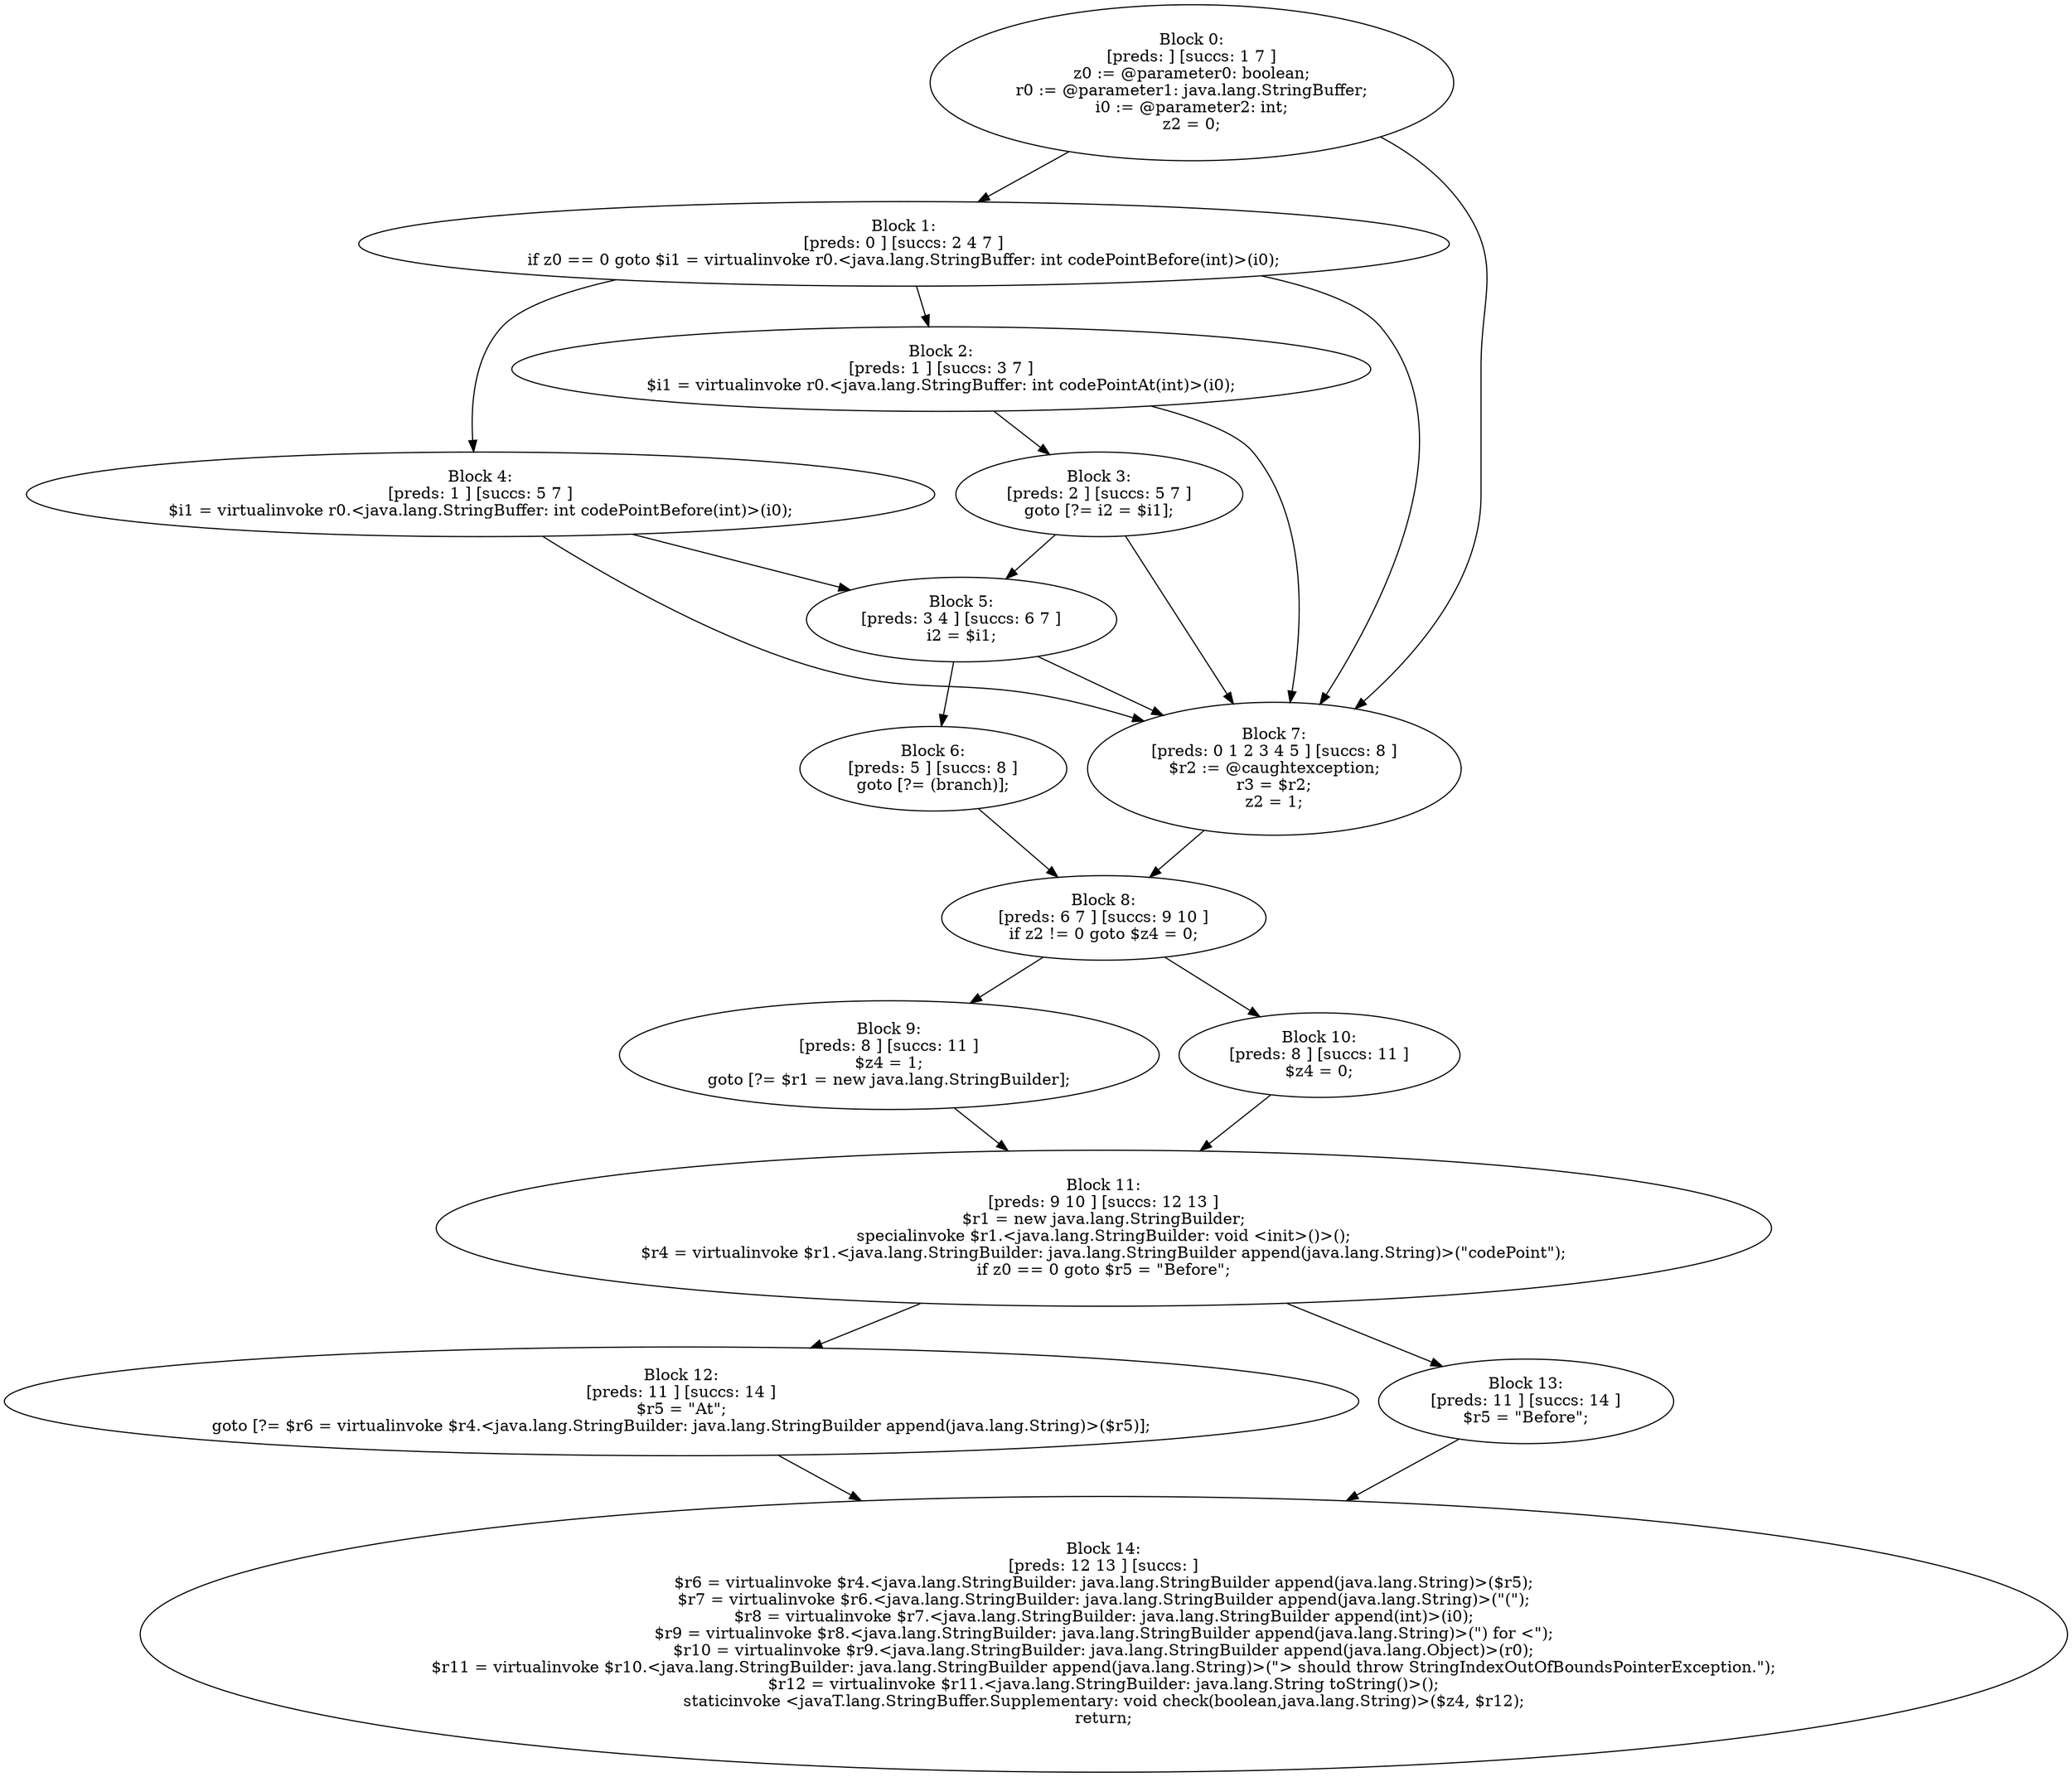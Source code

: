 digraph "unitGraph" {
    "Block 0:
[preds: ] [succs: 1 7 ]
z0 := @parameter0: boolean;
r0 := @parameter1: java.lang.StringBuffer;
i0 := @parameter2: int;
z2 = 0;
"
    "Block 1:
[preds: 0 ] [succs: 2 4 7 ]
if z0 == 0 goto $i1 = virtualinvoke r0.<java.lang.StringBuffer: int codePointBefore(int)>(i0);
"
    "Block 2:
[preds: 1 ] [succs: 3 7 ]
$i1 = virtualinvoke r0.<java.lang.StringBuffer: int codePointAt(int)>(i0);
"
    "Block 3:
[preds: 2 ] [succs: 5 7 ]
goto [?= i2 = $i1];
"
    "Block 4:
[preds: 1 ] [succs: 5 7 ]
$i1 = virtualinvoke r0.<java.lang.StringBuffer: int codePointBefore(int)>(i0);
"
    "Block 5:
[preds: 3 4 ] [succs: 6 7 ]
i2 = $i1;
"
    "Block 6:
[preds: 5 ] [succs: 8 ]
goto [?= (branch)];
"
    "Block 7:
[preds: 0 1 2 3 4 5 ] [succs: 8 ]
$r2 := @caughtexception;
r3 = $r2;
z2 = 1;
"
    "Block 8:
[preds: 6 7 ] [succs: 9 10 ]
if z2 != 0 goto $z4 = 0;
"
    "Block 9:
[preds: 8 ] [succs: 11 ]
$z4 = 1;
goto [?= $r1 = new java.lang.StringBuilder];
"
    "Block 10:
[preds: 8 ] [succs: 11 ]
$z4 = 0;
"
    "Block 11:
[preds: 9 10 ] [succs: 12 13 ]
$r1 = new java.lang.StringBuilder;
specialinvoke $r1.<java.lang.StringBuilder: void <init>()>();
$r4 = virtualinvoke $r1.<java.lang.StringBuilder: java.lang.StringBuilder append(java.lang.String)>(\"codePoint\");
if z0 == 0 goto $r5 = \"Before\";
"
    "Block 12:
[preds: 11 ] [succs: 14 ]
$r5 = \"At\";
goto [?= $r6 = virtualinvoke $r4.<java.lang.StringBuilder: java.lang.StringBuilder append(java.lang.String)>($r5)];
"
    "Block 13:
[preds: 11 ] [succs: 14 ]
$r5 = \"Before\";
"
    "Block 14:
[preds: 12 13 ] [succs: ]
$r6 = virtualinvoke $r4.<java.lang.StringBuilder: java.lang.StringBuilder append(java.lang.String)>($r5);
$r7 = virtualinvoke $r6.<java.lang.StringBuilder: java.lang.StringBuilder append(java.lang.String)>(\"(\");
$r8 = virtualinvoke $r7.<java.lang.StringBuilder: java.lang.StringBuilder append(int)>(i0);
$r9 = virtualinvoke $r8.<java.lang.StringBuilder: java.lang.StringBuilder append(java.lang.String)>(\") for <\");
$r10 = virtualinvoke $r9.<java.lang.StringBuilder: java.lang.StringBuilder append(java.lang.Object)>(r0);
$r11 = virtualinvoke $r10.<java.lang.StringBuilder: java.lang.StringBuilder append(java.lang.String)>(\"> should throw StringIndexOutOfBoundsPointerException.\");
$r12 = virtualinvoke $r11.<java.lang.StringBuilder: java.lang.String toString()>();
staticinvoke <javaT.lang.StringBuffer.Supplementary: void check(boolean,java.lang.String)>($z4, $r12);
return;
"
    "Block 0:
[preds: ] [succs: 1 7 ]
z0 := @parameter0: boolean;
r0 := @parameter1: java.lang.StringBuffer;
i0 := @parameter2: int;
z2 = 0;
"->"Block 1:
[preds: 0 ] [succs: 2 4 7 ]
if z0 == 0 goto $i1 = virtualinvoke r0.<java.lang.StringBuffer: int codePointBefore(int)>(i0);
";
    "Block 0:
[preds: ] [succs: 1 7 ]
z0 := @parameter0: boolean;
r0 := @parameter1: java.lang.StringBuffer;
i0 := @parameter2: int;
z2 = 0;
"->"Block 7:
[preds: 0 1 2 3 4 5 ] [succs: 8 ]
$r2 := @caughtexception;
r3 = $r2;
z2 = 1;
";
    "Block 1:
[preds: 0 ] [succs: 2 4 7 ]
if z0 == 0 goto $i1 = virtualinvoke r0.<java.lang.StringBuffer: int codePointBefore(int)>(i0);
"->"Block 2:
[preds: 1 ] [succs: 3 7 ]
$i1 = virtualinvoke r0.<java.lang.StringBuffer: int codePointAt(int)>(i0);
";
    "Block 1:
[preds: 0 ] [succs: 2 4 7 ]
if z0 == 0 goto $i1 = virtualinvoke r0.<java.lang.StringBuffer: int codePointBefore(int)>(i0);
"->"Block 4:
[preds: 1 ] [succs: 5 7 ]
$i1 = virtualinvoke r0.<java.lang.StringBuffer: int codePointBefore(int)>(i0);
";
    "Block 1:
[preds: 0 ] [succs: 2 4 7 ]
if z0 == 0 goto $i1 = virtualinvoke r0.<java.lang.StringBuffer: int codePointBefore(int)>(i0);
"->"Block 7:
[preds: 0 1 2 3 4 5 ] [succs: 8 ]
$r2 := @caughtexception;
r3 = $r2;
z2 = 1;
";
    "Block 2:
[preds: 1 ] [succs: 3 7 ]
$i1 = virtualinvoke r0.<java.lang.StringBuffer: int codePointAt(int)>(i0);
"->"Block 3:
[preds: 2 ] [succs: 5 7 ]
goto [?= i2 = $i1];
";
    "Block 2:
[preds: 1 ] [succs: 3 7 ]
$i1 = virtualinvoke r0.<java.lang.StringBuffer: int codePointAt(int)>(i0);
"->"Block 7:
[preds: 0 1 2 3 4 5 ] [succs: 8 ]
$r2 := @caughtexception;
r3 = $r2;
z2 = 1;
";
    "Block 3:
[preds: 2 ] [succs: 5 7 ]
goto [?= i2 = $i1];
"->"Block 5:
[preds: 3 4 ] [succs: 6 7 ]
i2 = $i1;
";
    "Block 3:
[preds: 2 ] [succs: 5 7 ]
goto [?= i2 = $i1];
"->"Block 7:
[preds: 0 1 2 3 4 5 ] [succs: 8 ]
$r2 := @caughtexception;
r3 = $r2;
z2 = 1;
";
    "Block 4:
[preds: 1 ] [succs: 5 7 ]
$i1 = virtualinvoke r0.<java.lang.StringBuffer: int codePointBefore(int)>(i0);
"->"Block 5:
[preds: 3 4 ] [succs: 6 7 ]
i2 = $i1;
";
    "Block 4:
[preds: 1 ] [succs: 5 7 ]
$i1 = virtualinvoke r0.<java.lang.StringBuffer: int codePointBefore(int)>(i0);
"->"Block 7:
[preds: 0 1 2 3 4 5 ] [succs: 8 ]
$r2 := @caughtexception;
r3 = $r2;
z2 = 1;
";
    "Block 5:
[preds: 3 4 ] [succs: 6 7 ]
i2 = $i1;
"->"Block 6:
[preds: 5 ] [succs: 8 ]
goto [?= (branch)];
";
    "Block 5:
[preds: 3 4 ] [succs: 6 7 ]
i2 = $i1;
"->"Block 7:
[preds: 0 1 2 3 4 5 ] [succs: 8 ]
$r2 := @caughtexception;
r3 = $r2;
z2 = 1;
";
    "Block 6:
[preds: 5 ] [succs: 8 ]
goto [?= (branch)];
"->"Block 8:
[preds: 6 7 ] [succs: 9 10 ]
if z2 != 0 goto $z4 = 0;
";
    "Block 7:
[preds: 0 1 2 3 4 5 ] [succs: 8 ]
$r2 := @caughtexception;
r3 = $r2;
z2 = 1;
"->"Block 8:
[preds: 6 7 ] [succs: 9 10 ]
if z2 != 0 goto $z4 = 0;
";
    "Block 8:
[preds: 6 7 ] [succs: 9 10 ]
if z2 != 0 goto $z4 = 0;
"->"Block 9:
[preds: 8 ] [succs: 11 ]
$z4 = 1;
goto [?= $r1 = new java.lang.StringBuilder];
";
    "Block 8:
[preds: 6 7 ] [succs: 9 10 ]
if z2 != 0 goto $z4 = 0;
"->"Block 10:
[preds: 8 ] [succs: 11 ]
$z4 = 0;
";
    "Block 9:
[preds: 8 ] [succs: 11 ]
$z4 = 1;
goto [?= $r1 = new java.lang.StringBuilder];
"->"Block 11:
[preds: 9 10 ] [succs: 12 13 ]
$r1 = new java.lang.StringBuilder;
specialinvoke $r1.<java.lang.StringBuilder: void <init>()>();
$r4 = virtualinvoke $r1.<java.lang.StringBuilder: java.lang.StringBuilder append(java.lang.String)>(\"codePoint\");
if z0 == 0 goto $r5 = \"Before\";
";
    "Block 10:
[preds: 8 ] [succs: 11 ]
$z4 = 0;
"->"Block 11:
[preds: 9 10 ] [succs: 12 13 ]
$r1 = new java.lang.StringBuilder;
specialinvoke $r1.<java.lang.StringBuilder: void <init>()>();
$r4 = virtualinvoke $r1.<java.lang.StringBuilder: java.lang.StringBuilder append(java.lang.String)>(\"codePoint\");
if z0 == 0 goto $r5 = \"Before\";
";
    "Block 11:
[preds: 9 10 ] [succs: 12 13 ]
$r1 = new java.lang.StringBuilder;
specialinvoke $r1.<java.lang.StringBuilder: void <init>()>();
$r4 = virtualinvoke $r1.<java.lang.StringBuilder: java.lang.StringBuilder append(java.lang.String)>(\"codePoint\");
if z0 == 0 goto $r5 = \"Before\";
"->"Block 12:
[preds: 11 ] [succs: 14 ]
$r5 = \"At\";
goto [?= $r6 = virtualinvoke $r4.<java.lang.StringBuilder: java.lang.StringBuilder append(java.lang.String)>($r5)];
";
    "Block 11:
[preds: 9 10 ] [succs: 12 13 ]
$r1 = new java.lang.StringBuilder;
specialinvoke $r1.<java.lang.StringBuilder: void <init>()>();
$r4 = virtualinvoke $r1.<java.lang.StringBuilder: java.lang.StringBuilder append(java.lang.String)>(\"codePoint\");
if z0 == 0 goto $r5 = \"Before\";
"->"Block 13:
[preds: 11 ] [succs: 14 ]
$r5 = \"Before\";
";
    "Block 12:
[preds: 11 ] [succs: 14 ]
$r5 = \"At\";
goto [?= $r6 = virtualinvoke $r4.<java.lang.StringBuilder: java.lang.StringBuilder append(java.lang.String)>($r5)];
"->"Block 14:
[preds: 12 13 ] [succs: ]
$r6 = virtualinvoke $r4.<java.lang.StringBuilder: java.lang.StringBuilder append(java.lang.String)>($r5);
$r7 = virtualinvoke $r6.<java.lang.StringBuilder: java.lang.StringBuilder append(java.lang.String)>(\"(\");
$r8 = virtualinvoke $r7.<java.lang.StringBuilder: java.lang.StringBuilder append(int)>(i0);
$r9 = virtualinvoke $r8.<java.lang.StringBuilder: java.lang.StringBuilder append(java.lang.String)>(\") for <\");
$r10 = virtualinvoke $r9.<java.lang.StringBuilder: java.lang.StringBuilder append(java.lang.Object)>(r0);
$r11 = virtualinvoke $r10.<java.lang.StringBuilder: java.lang.StringBuilder append(java.lang.String)>(\"> should throw StringIndexOutOfBoundsPointerException.\");
$r12 = virtualinvoke $r11.<java.lang.StringBuilder: java.lang.String toString()>();
staticinvoke <javaT.lang.StringBuffer.Supplementary: void check(boolean,java.lang.String)>($z4, $r12);
return;
";
    "Block 13:
[preds: 11 ] [succs: 14 ]
$r5 = \"Before\";
"->"Block 14:
[preds: 12 13 ] [succs: ]
$r6 = virtualinvoke $r4.<java.lang.StringBuilder: java.lang.StringBuilder append(java.lang.String)>($r5);
$r7 = virtualinvoke $r6.<java.lang.StringBuilder: java.lang.StringBuilder append(java.lang.String)>(\"(\");
$r8 = virtualinvoke $r7.<java.lang.StringBuilder: java.lang.StringBuilder append(int)>(i0);
$r9 = virtualinvoke $r8.<java.lang.StringBuilder: java.lang.StringBuilder append(java.lang.String)>(\") for <\");
$r10 = virtualinvoke $r9.<java.lang.StringBuilder: java.lang.StringBuilder append(java.lang.Object)>(r0);
$r11 = virtualinvoke $r10.<java.lang.StringBuilder: java.lang.StringBuilder append(java.lang.String)>(\"> should throw StringIndexOutOfBoundsPointerException.\");
$r12 = virtualinvoke $r11.<java.lang.StringBuilder: java.lang.String toString()>();
staticinvoke <javaT.lang.StringBuffer.Supplementary: void check(boolean,java.lang.String)>($z4, $r12);
return;
";
}
